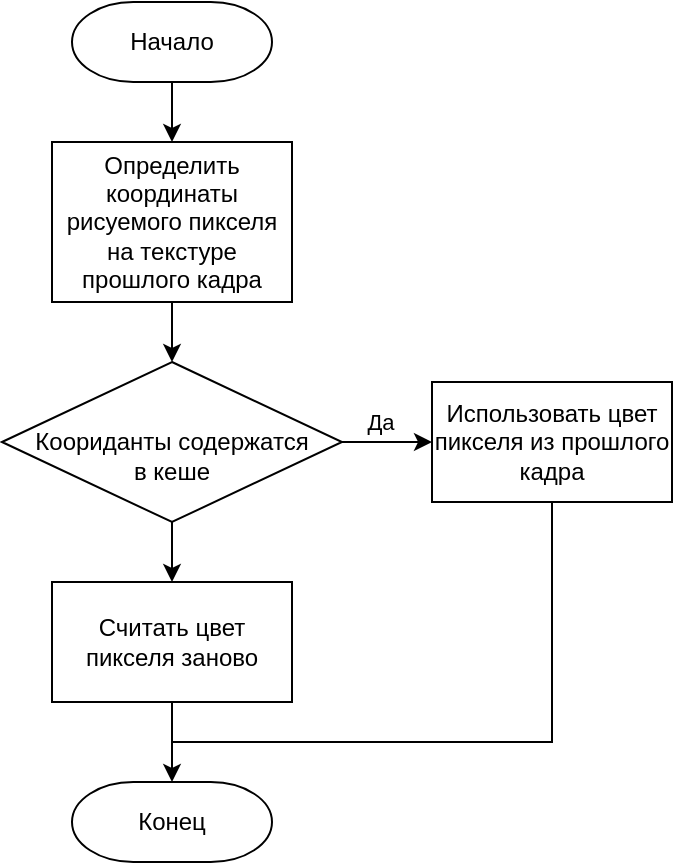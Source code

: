 <mxfile version="22.1.7" type="device">
  <diagram id="C5RBs43oDa-KdzZeNtuy" name="Page-1">
    <mxGraphModel dx="763" dy="494" grid="1" gridSize="10" guides="1" tooltips="1" connect="1" arrows="1" fold="1" page="1" pageScale="1" pageWidth="827" pageHeight="1169" math="0" shadow="0">
      <root>
        <mxCell id="WIyWlLk6GJQsqaUBKTNV-0" />
        <mxCell id="WIyWlLk6GJQsqaUBKTNV-1" parent="WIyWlLk6GJQsqaUBKTNV-0" />
        <mxCell id="Rwjm1RDsLriGbpPF5Ih3-7" style="edgeStyle=orthogonalEdgeStyle;rounded=0;orthogonalLoop=1;jettySize=auto;html=1;exitX=0.5;exitY=1;exitDx=0;exitDy=0;exitPerimeter=0;entryX=0.5;entryY=0;entryDx=0;entryDy=0;" parent="WIyWlLk6GJQsqaUBKTNV-1" source="Rwjm1RDsLriGbpPF5Ih3-0" target="Rwjm1RDsLriGbpPF5Ih3-1" edge="1">
          <mxGeometry relative="1" as="geometry" />
        </mxCell>
        <mxCell id="Rwjm1RDsLriGbpPF5Ih3-0" value="Начало" style="strokeWidth=1;html=1;shape=mxgraph.flowchart.terminator;whiteSpace=wrap;" parent="WIyWlLk6GJQsqaUBKTNV-1" vertex="1">
          <mxGeometry x="260" y="50" width="100" height="40" as="geometry" />
        </mxCell>
        <mxCell id="Rwjm1RDsLriGbpPF5Ih3-8" style="edgeStyle=orthogonalEdgeStyle;rounded=0;orthogonalLoop=1;jettySize=auto;html=1;exitX=0.5;exitY=1;exitDx=0;exitDy=0;entryX=0.5;entryY=0;entryDx=0;entryDy=0;" parent="WIyWlLk6GJQsqaUBKTNV-1" source="Rwjm1RDsLriGbpPF5Ih3-1" target="Rwjm1RDsLriGbpPF5Ih3-2" edge="1">
          <mxGeometry relative="1" as="geometry" />
        </mxCell>
        <mxCell id="Rwjm1RDsLriGbpPF5Ih3-1" value="Определить координаты рисуемого пикселя на текстуре прошлого кадра" style="rounded=0;whiteSpace=wrap;html=1;" parent="WIyWlLk6GJQsqaUBKTNV-1" vertex="1">
          <mxGeometry x="250" y="120" width="120" height="80" as="geometry" />
        </mxCell>
        <mxCell id="Rwjm1RDsLriGbpPF5Ih3-4" style="edgeStyle=orthogonalEdgeStyle;rounded=0;orthogonalLoop=1;jettySize=auto;html=1;exitX=1;exitY=0.5;exitDx=0;exitDy=0;entryX=0;entryY=0.5;entryDx=0;entryDy=0;" parent="WIyWlLk6GJQsqaUBKTNV-1" source="Rwjm1RDsLriGbpPF5Ih3-2" target="Rwjm1RDsLriGbpPF5Ih3-3" edge="1">
          <mxGeometry relative="1" as="geometry" />
        </mxCell>
        <mxCell id="Rwjm1RDsLriGbpPF5Ih3-5" value="Да" style="edgeLabel;html=1;align=center;verticalAlign=middle;resizable=0;points=[];" parent="Rwjm1RDsLriGbpPF5Ih3-4" vertex="1" connectable="0">
          <mxGeometry x="0.2" y="-1" relative="1" as="geometry">
            <mxPoint x="-8" y="-11" as="offset" />
          </mxGeometry>
        </mxCell>
        <mxCell id="Rwjm1RDsLriGbpPF5Ih3-9" style="edgeStyle=orthogonalEdgeStyle;rounded=0;orthogonalLoop=1;jettySize=auto;html=1;exitX=0.5;exitY=1;exitDx=0;exitDy=0;entryX=0.5;entryY=0;entryDx=0;entryDy=0;" parent="WIyWlLk6GJQsqaUBKTNV-1" source="Rwjm1RDsLriGbpPF5Ih3-2" target="Rwjm1RDsLriGbpPF5Ih3-6" edge="1">
          <mxGeometry relative="1" as="geometry" />
        </mxCell>
        <mxCell id="Rwjm1RDsLriGbpPF5Ih3-2" value="&lt;br&gt;Коориданты содержатся &lt;br&gt;в кеше" style="rhombus;whiteSpace=wrap;html=1;" parent="WIyWlLk6GJQsqaUBKTNV-1" vertex="1">
          <mxGeometry x="225" y="230" width="170" height="80" as="geometry" />
        </mxCell>
        <mxCell id="Rwjm1RDsLriGbpPF5Ih3-12" style="edgeStyle=orthogonalEdgeStyle;rounded=0;orthogonalLoop=1;jettySize=auto;html=1;exitX=0.5;exitY=1;exitDx=0;exitDy=0;endArrow=none;endFill=0;" parent="WIyWlLk6GJQsqaUBKTNV-1" source="Rwjm1RDsLriGbpPF5Ih3-3" edge="1">
          <mxGeometry relative="1" as="geometry">
            <mxPoint x="310" y="420" as="targetPoint" />
            <Array as="points">
              <mxPoint x="500" y="420" />
            </Array>
          </mxGeometry>
        </mxCell>
        <mxCell id="Rwjm1RDsLriGbpPF5Ih3-3" value="Использовать цвет пикселя из прошлого кадра" style="rounded=0;whiteSpace=wrap;html=1;" parent="WIyWlLk6GJQsqaUBKTNV-1" vertex="1">
          <mxGeometry x="440" y="240" width="120" height="60" as="geometry" />
        </mxCell>
        <mxCell id="Rwjm1RDsLriGbpPF5Ih3-11" style="edgeStyle=orthogonalEdgeStyle;rounded=0;orthogonalLoop=1;jettySize=auto;html=1;exitX=0.5;exitY=1;exitDx=0;exitDy=0;entryX=0.5;entryY=0;entryDx=0;entryDy=0;entryPerimeter=0;" parent="WIyWlLk6GJQsqaUBKTNV-1" source="Rwjm1RDsLriGbpPF5Ih3-6" target="Rwjm1RDsLriGbpPF5Ih3-10" edge="1">
          <mxGeometry relative="1" as="geometry" />
        </mxCell>
        <mxCell id="Rwjm1RDsLriGbpPF5Ih3-6" value="Считать цвет пикселя заново" style="rounded=0;whiteSpace=wrap;html=1;" parent="WIyWlLk6GJQsqaUBKTNV-1" vertex="1">
          <mxGeometry x="250" y="340" width="120" height="60" as="geometry" />
        </mxCell>
        <mxCell id="Rwjm1RDsLriGbpPF5Ih3-10" value="Конец" style="strokeWidth=1;html=1;shape=mxgraph.flowchart.terminator;whiteSpace=wrap;" parent="WIyWlLk6GJQsqaUBKTNV-1" vertex="1">
          <mxGeometry x="260" y="440" width="100" height="40" as="geometry" />
        </mxCell>
      </root>
    </mxGraphModel>
  </diagram>
</mxfile>
